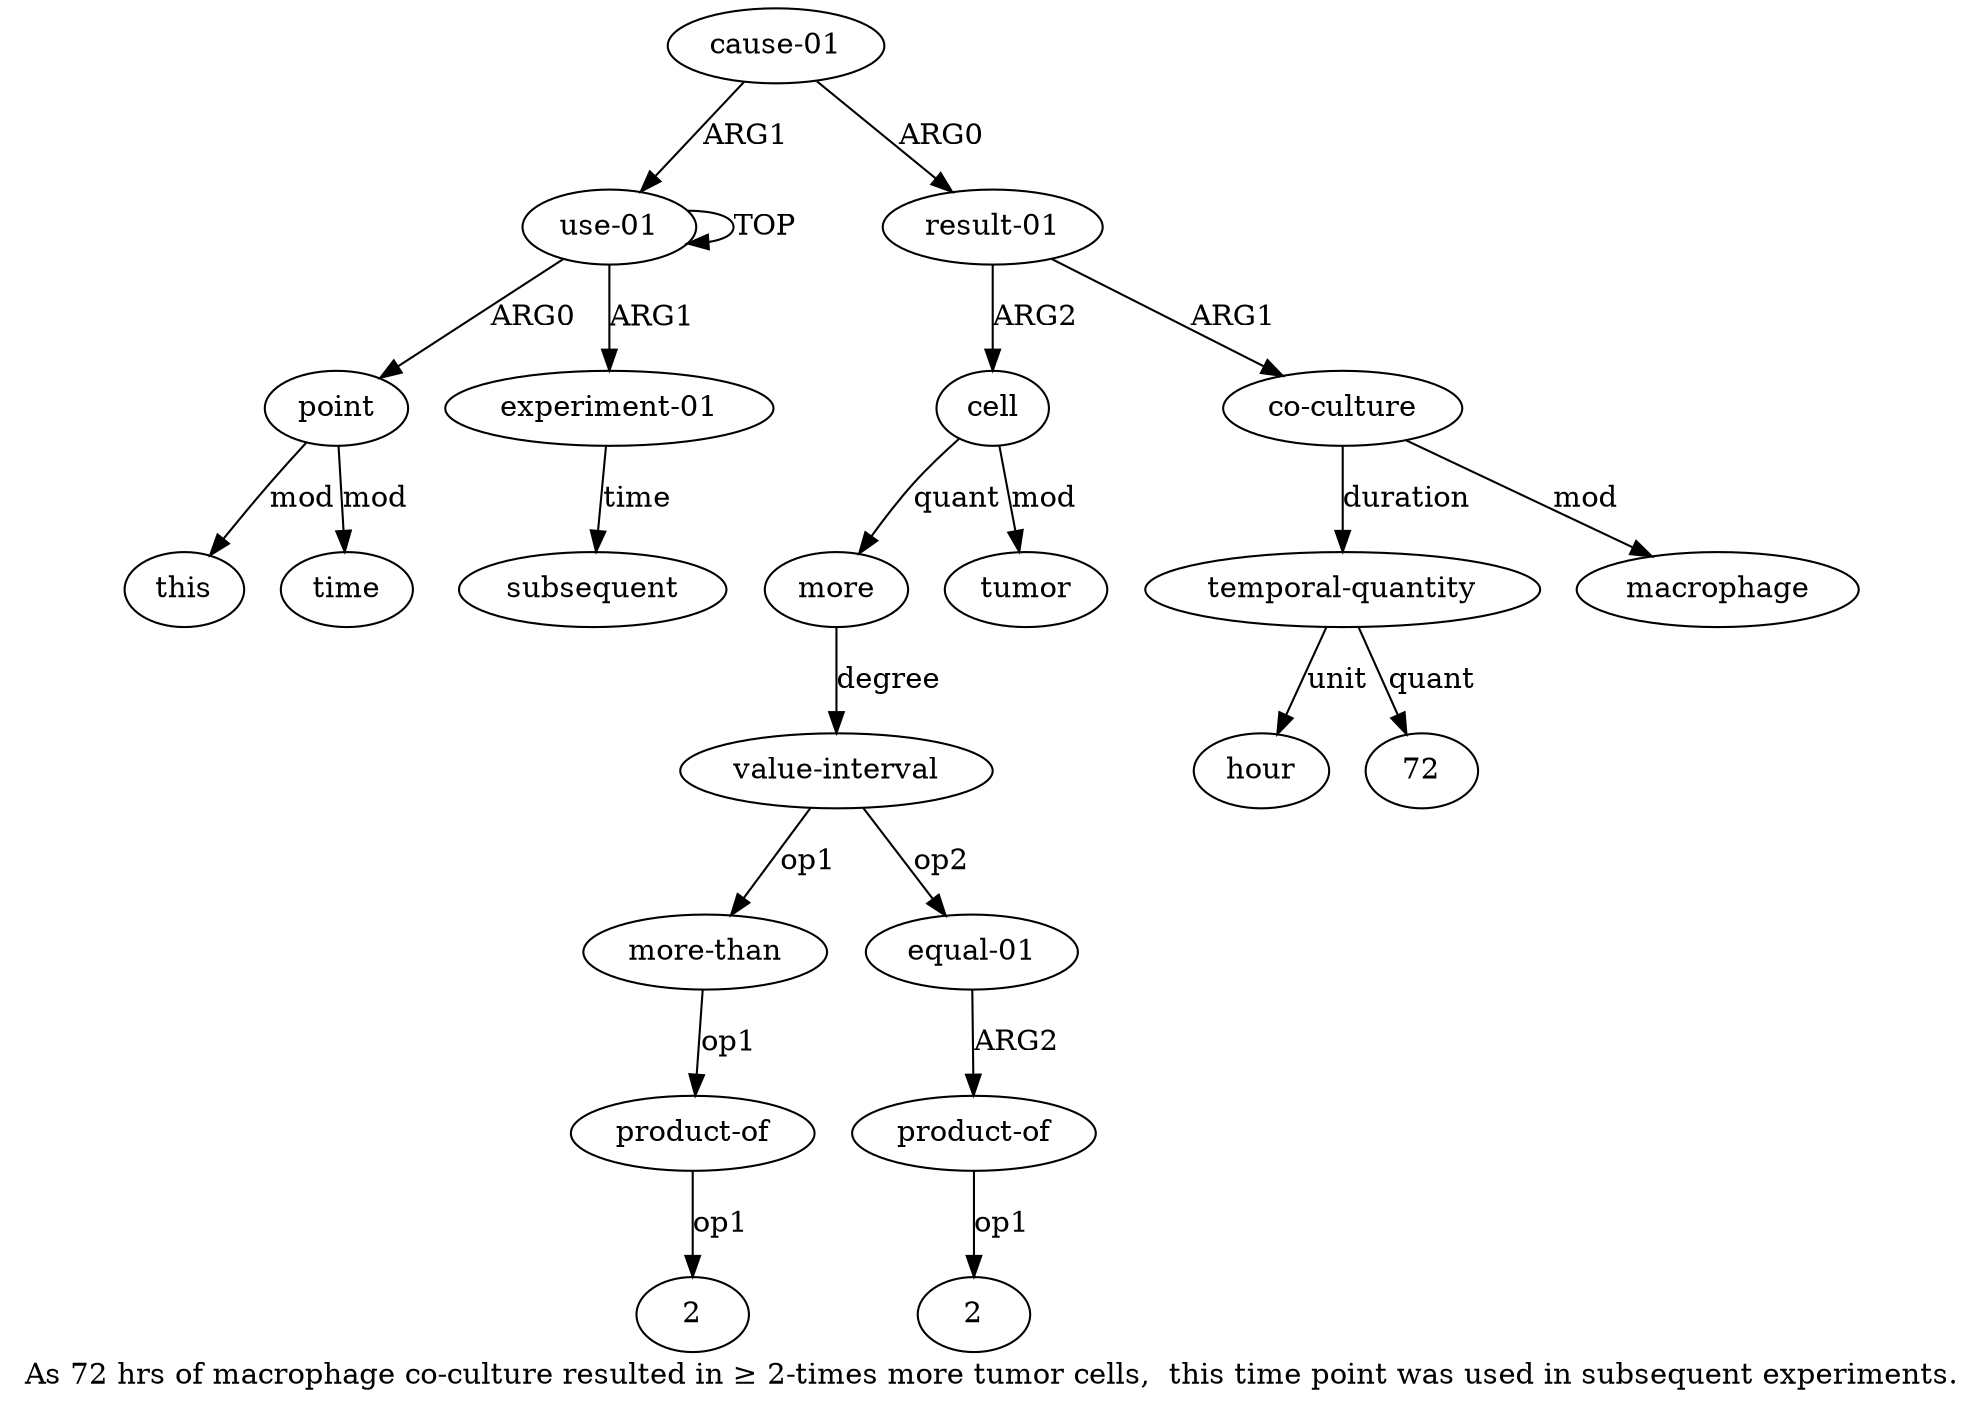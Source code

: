 digraph  {
	graph [label="As 72 hrs of macrophage co-culture resulted in ≥ 2-times more tumor cells,  this time point was used in subsequent experiments."];
	node [label="\N"];
	a6	 [color=black,
		gold_ind=6,
		gold_label="cause-01",
		label="cause-01",
		test_ind=6,
		test_label="cause-01"];
	a0	 [color=black,
		gold_ind=0,
		gold_label="use-01",
		label="use-01",
		test_ind=0,
		test_label="use-01"];
	a6 -> a0 [key=0,
	color=black,
	gold_label=ARG1,
	label=ARG1,
	test_label=ARG1];
a7 [color=black,
	gold_ind=7,
	gold_label="result-01",
	label="result-01",
	test_ind=7,
	test_label="result-01"];
a6 -> a7 [key=0,
color=black,
gold_label=ARG0,
label=ARG0,
test_label=ARG0];
"a17 2" [color=black,
gold_ind=-1,
gold_label=2,
label=2,
test_ind=-1,
test_label=2];
a15 [color=black,
gold_ind=15,
gold_label="value-interval",
label="value-interval",
test_ind=15,
test_label="value-interval"];
a16 [color=black,
gold_ind=16,
gold_label="more-than",
label="more-than",
test_ind=16,
test_label="more-than"];
a15 -> a16 [key=0,
color=black,
gold_label=op1,
label=op1,
test_label=op1];
a18 [color=black,
gold_ind=18,
gold_label="equal-01",
label="equal-01",
test_ind=18,
test_label="equal-01"];
a15 -> a18 [key=0,
color=black,
gold_label=op2,
label=op2,
test_label=op2];
a14 [color=black,
gold_ind=14,
gold_label=more,
label=more,
test_ind=14,
test_label=more];
a14 -> a15 [key=0,
color=black,
gold_label=degree,
label=degree,
test_label=degree];
a17 [color=black,
gold_ind=17,
gold_label="product-of",
label="product-of",
test_ind=17,
test_label="product-of"];
a17 -> "a17 2" [key=0,
color=black,
gold_label=op1,
label=op1,
test_label=op1];
a16 -> a17 [key=0,
color=black,
gold_label=op1,
label=op1,
test_label=op1];
a11 [color=black,
gold_ind=11,
gold_label=hour,
label=hour,
test_ind=11,
test_label=hour];
a10 [color=black,
gold_ind=10,
gold_label="temporal-quantity",
label="temporal-quantity",
test_ind=10,
test_label="temporal-quantity"];
a10 -> a11 [key=0,
color=black,
gold_label=unit,
label=unit,
test_label=unit];
"a10 72" [color=black,
gold_ind=-1,
gold_label=72,
label=72,
test_ind=-1,
test_label=72];
a10 -> "a10 72" [key=0,
color=black,
gold_label=quant,
label=quant,
test_label=quant];
a13 [color=black,
gold_ind=13,
gold_label=tumor,
label=tumor,
test_ind=13,
test_label=tumor];
a12 [color=black,
gold_ind=12,
gold_label=cell,
label=cell,
test_ind=12,
test_label=cell];
a12 -> a14 [key=0,
color=black,
gold_label=quant,
label=quant,
test_label=quant];
a12 -> a13 [key=0,
color=black,
gold_label=mod,
label=mod,
test_label=mod];
a19 [color=black,
gold_ind=19,
gold_label="product-of",
label="product-of",
test_ind=19,
test_label="product-of"];
"a19 2" [color=black,
gold_ind=-1,
gold_label=2,
label=2,
test_ind=-1,
test_label=2];
a19 -> "a19 2" [key=0,
color=black,
gold_label=op1,
label=op1,
test_label=op1];
a18 -> a19 [key=0,
color=black,
gold_label=ARG2,
label=ARG2,
test_label=ARG2];
a1 [color=black,
gold_ind=1,
gold_label=point,
label=point,
test_ind=1,
test_label=point];
a3 [color=black,
gold_ind=3,
gold_label=this,
label=this,
test_ind=3,
test_label=this];
a1 -> a3 [key=0,
color=black,
gold_label=mod,
label=mod,
test_label=mod];
a2 [color=black,
gold_ind=2,
gold_label=time,
label=time,
test_ind=2,
test_label=time];
a1 -> a2 [key=0,
color=black,
gold_label=mod,
label=mod,
test_label=mod];
a0 -> a1 [key=0,
color=black,
gold_label=ARG0,
label=ARG0,
test_label=ARG0];
a0 -> a0 [key=0,
color=black,
gold_label=TOP,
label=TOP,
test_label=TOP];
a4 [color=black,
gold_ind=4,
gold_label="experiment-01",
label="experiment-01",
test_ind=4,
test_label="experiment-01"];
a0 -> a4 [key=0,
color=black,
gold_label=ARG1,
label=ARG1,
test_label=ARG1];
a5 [color=black,
gold_ind=5,
gold_label=subsequent,
label=subsequent,
test_ind=5,
test_label=subsequent];
a4 -> a5 [key=0,
color=black,
gold_label=time,
label=time,
test_label=time];
a7 -> a12 [key=0,
color=black,
gold_label=ARG2,
label=ARG2,
test_label=ARG2];
a8 [color=black,
gold_ind=8,
gold_label="co-culture",
label="co-culture",
test_ind=8,
test_label="co-culture"];
a7 -> a8 [key=0,
color=black,
gold_label=ARG1,
label=ARG1,
test_label=ARG1];
a9 [color=black,
gold_ind=9,
gold_label=macrophage,
label=macrophage,
test_ind=9,
test_label=macrophage];
a8 -> a10 [key=0,
color=black,
gold_label=duration,
label=duration,
test_label=duration];
a8 -> a9 [key=0,
color=black,
gold_label=mod,
label=mod,
test_label=mod];
}
